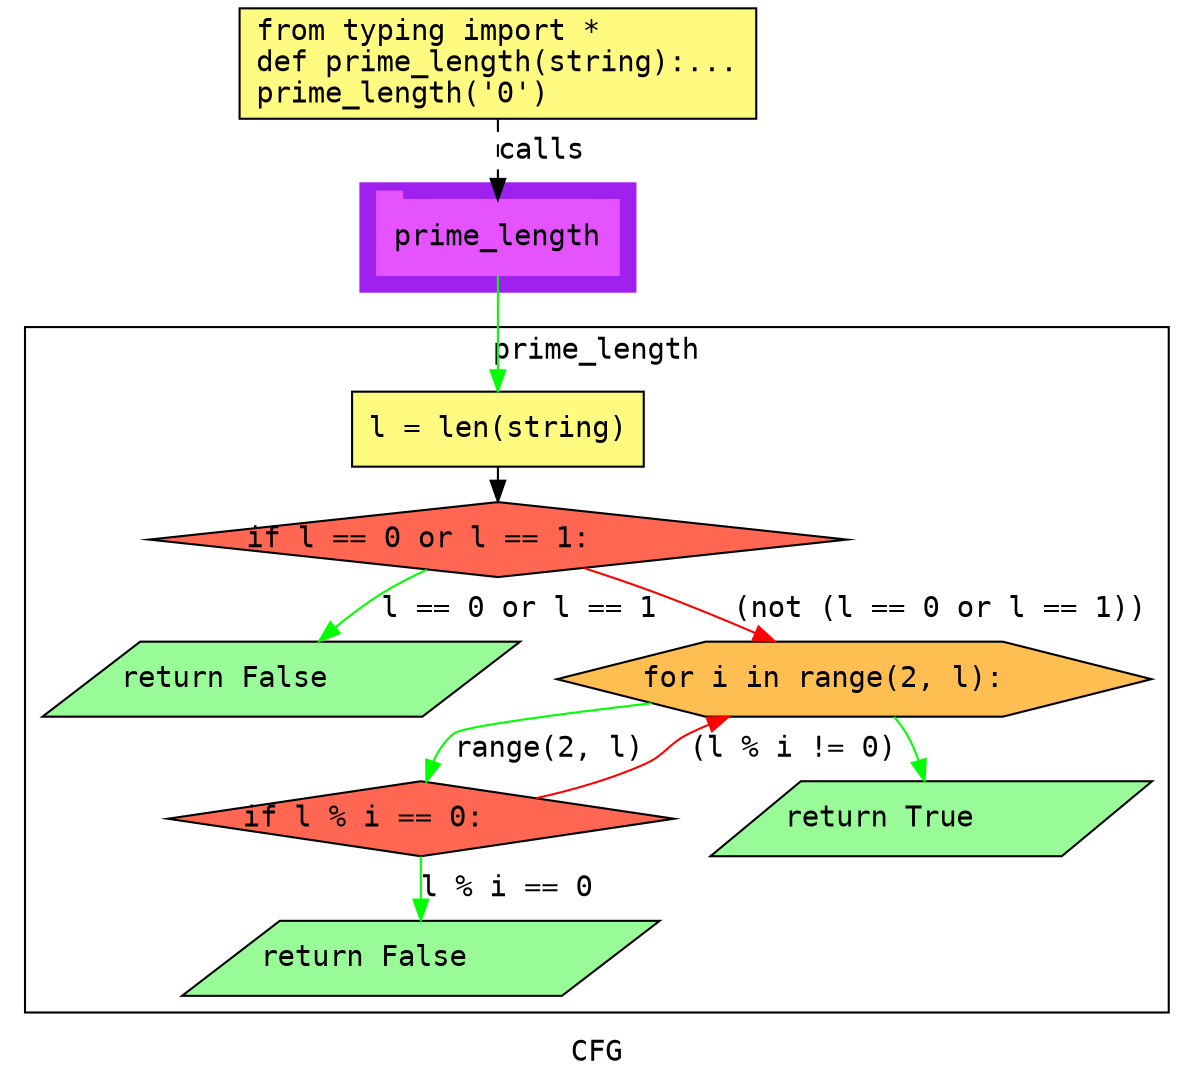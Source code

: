 digraph cluster300CFG {
	graph [bb="0,0,557,513",
		compound=True,
		fontname="DejaVu Sans Mono",
		label=CFG,
		lheight=0.21,
		lp="278.5,11.5",
		lwidth=0.35,
		pack=False,
		rankdir=TB,
		ranksep=0.02
	];
	node [fontname="DejaVu Sans Mono",
		label="\N"
	];
	edge [fontname="DejaVu Sans Mono"];
	subgraph cluster_1 {
		graph [bb="167,377,299,429",
			color=purple,
			compound=true,
			fontname="DejaVu Sans Mono",
			label="",
			rankdir=TB,
			ranksep=0.02,
			shape=tab,
			style=filled
		];
		node [fontname="DejaVu Sans Mono"];
		edge [fontname="DejaVu Sans Mono"];
		17	[color="#E552FF",
			height=0.5,
			label=prime_length,
			linenum="[13]",
			pos="233,403",
			shape=tab,
			style=filled,
			width=1.6111];
	}
	subgraph cluster2prime_length {
		graph [bb="8,31,549,360",
			compound=True,
			fontname="DejaVu Sans Mono",
			label=prime_length,
			lheight=0.21,
			lp="278.5,348.5",
			lwidth=1.39,
			pack=False,
			rankdir=TB,
			ranksep=0.02
		];
		node [fontname="DejaVu Sans Mono"];
		edge [fontname="DejaVu Sans Mono"];
		subgraph cluster_3 {
			graph [color=purple,
				compound=true,
				fontname="DejaVu Sans Mono",
				label="",
				rankdir=TB,
				ranksep=0.02,
				shape=tab,
				style=filled
			];
			node [fontname="DejaVu Sans Mono"];
			edge [fontname="DejaVu Sans Mono"];
		}
		subgraph cluster_7 {
			graph [color=purple,
				compound=true,
				fontname="DejaVu Sans Mono",
				label="",
				rankdir=TB,
				ranksep=0.02,
				shape=tab,
				style=filled
			];
			node [fontname="DejaVu Sans Mono"];
			edge [fontname="DejaVu Sans Mono"];
		}
		3	[fillcolor="#FFFB81",
			height=0.5,
			label="l = len(string)\l",
			linenum="[5]",
			pos="233,311",
			shape=rectangle,
			style="filled,solid",
			width=1.9444];
		5	[fillcolor="#FF6752",
			height=0.5,
			label="if l == 0 or l == 1:\l",
			linenum="[6]",
			pos="233,258",
			shape=diamond,
			style="filled,solid",
			width=4.6469];
		3 -> 5	[color=black,
			pos="e,233,276.25 233,292.73 233,290.66 233,288.5 233,286.32"];
		6	[fillcolor="#98fb98",
			height=0.5,
			label="return False\l",
			linenum="[7]",
			pos="127,191",
			shape=parallelogram,
			style="filled,solid",
			width=3.0706];
		5 -> 6	[color=green,
			label="l == 0 or l == 1",
			lp="238.5,224.5",
			pos="e,143.42,209.05 195.56,243.99 187.53,240.57 179.28,236.54 172,232 164.77,227.49 157.57,221.79 151.13,216.12"];
		7	[fillcolor="#FFBE52",
			height=0.5,
			label="for i in range(2, l):\l",
			linenum="[8]",
			pos="398,191",
			shape=hexagon,
			style="filled,solid",
			width=3.9609];
		5 -> 7	[color=red,
			label="(not (l == 0 or l == 1))",
			lp="440.5,224.5",
			pos="e,359.8,209.17 271.67,244.14 282.51,240.39 294.27,236.16 305,232 319.92,226.21 335.99,219.48 350.51,213.21"];
		10	[fillcolor="#FF6752",
			height=0.5,
			label="if l % i == 0:\l",
			linenum="[9]",
			pos="198,124",
			shape=diamond,
			style="filled,solid",
			width=3.3702];
		7 -> 10	[color=green,
			label="range(2, l)",
			lp="246.5,157.5",
			pos="e,194.77,141.74 302.07,179.13 252.92,173.35 202.91,167.02 201,165 197.58,161.4 195.84,156.71 195.09,151.81"];
		11	[fillcolor="#98fb98",
			height=0.5,
			label="return True\l",
			linenum="[11]",
			pos="439,124",
			shape=parallelogram,
			style="filled,solid",
			width=2.8323];
		7 -> 11	[color=green,
			pos="e,437.16,142.32 422.6,172.85 425.01,170.42 427.21,167.8 429,165 431.5,161.09 433.37,156.61 434.77,152.08"];
		10 -> 7	[color=red,
			label="(l % i != 0)",
			lp="375,157.5",
			pos="e,345.02,172.89 246.03,134.94 262.16,138.89 280.08,143.94 296,150 309.56,155.16 311.66,159.3 325,165 328.4,166.45 331.92,167.88 \
335.49,169.28"];
		12	[fillcolor="#98fb98",
			height=0.5,
			label="return False\l",
			linenum="[10]",
			pos="198,57",
			shape=parallelogram,
			style="filled,solid",
			width=3.0706];
		10 -> 12	[color=green,
			label="l % i == 0",
			lp="239.5,90.5",
			pos="e,198,75.19 198,105.92 198,99.702 198,92.5 198,85.6"];
	}
	1	[fillcolor="#FFFB81",
		height=0.73611,
		label="from typing import *\ldef prime_length(string):...\lprime_length('0')\l",
		linenum="[1]",
		pos="233,486.5",
		shape=rectangle,
		style="filled,solid",
		width=3.4444];
	1 -> 17	[label=calls,
		lp="254,444.5",
		pos="e,233,421.13 233,459.71 233,450.66 233,440.47 233,431.3",
		style=dashed];
	17 -> 3	[color=green,
		pos="e,233,329.3 233,384.65 233,371.82 233,354.11 233,339.38"];
}
